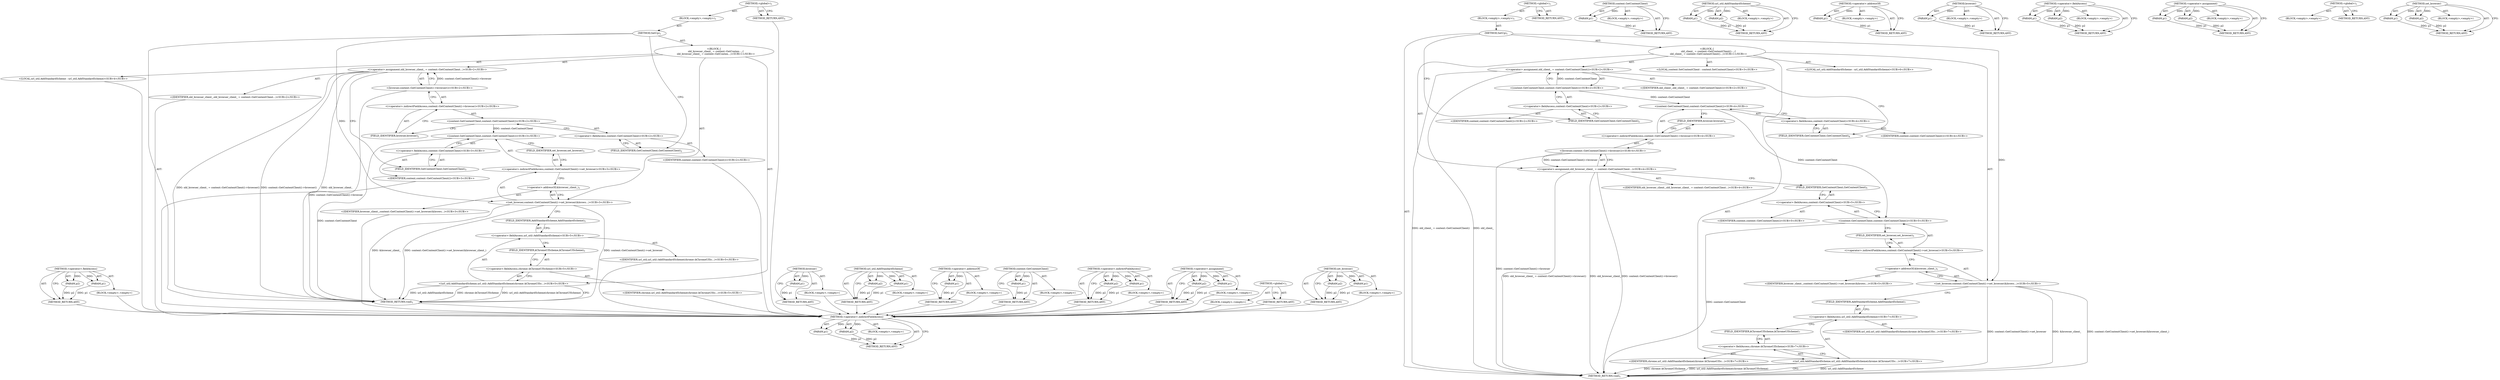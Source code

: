 digraph "set_browser" {
vulnerable_71 [label=<(METHOD,&lt;operator&gt;.fieldAccess)>];
vulnerable_72 [label=<(PARAM,p1)>];
vulnerable_73 [label=<(PARAM,p2)>];
vulnerable_74 [label=<(BLOCK,&lt;empty&gt;,&lt;empty&gt;)>];
vulnerable_75 [label=<(METHOD_RETURN,ANY)>];
vulnerable_6 [label=<(METHOD,&lt;global&gt;)<SUB>1</SUB>>];
vulnerable_7 [label=<(BLOCK,&lt;empty&gt;,&lt;empty&gt;)<SUB>1</SUB>>];
vulnerable_8 [label=<(METHOD,SetUp)<SUB>1</SUB>>];
vulnerable_9 [label="<(BLOCK,{
     old_browser_client_ = content::GetConten...,{
     old_browser_client_ = content::GetConten...)<SUB>1</SUB>>"];
vulnerable_10 [label="<(&lt;operator&gt;.assignment,old_browser_client_ = content::GetContentClient...)<SUB>2</SUB>>"];
vulnerable_11 [label="<(IDENTIFIER,old_browser_client_,old_browser_client_ = content::GetContentClient...)<SUB>2</SUB>>"];
vulnerable_12 [label="<(browser,content::GetContentClient()-&gt;browser())<SUB>2</SUB>>"];
vulnerable_13 [label="<(&lt;operator&gt;.indirectFieldAccess,content::GetContentClient()-&gt;browser)<SUB>2</SUB>>"];
vulnerable_14 [label="<(content.GetContentClient,content::GetContentClient())<SUB>2</SUB>>"];
vulnerable_15 [label="<(&lt;operator&gt;.fieldAccess,content::GetContentClient)<SUB>2</SUB>>"];
vulnerable_16 [label="<(IDENTIFIER,content,content::GetContentClient())<SUB>2</SUB>>"];
vulnerable_17 [label=<(FIELD_IDENTIFIER,GetContentClient,GetContentClient)<SUB>2</SUB>>];
vulnerable_18 [label=<(FIELD_IDENTIFIER,browser,browser)<SUB>2</SUB>>];
vulnerable_19 [label="<(set_browser,content::GetContentClient()-&gt;set_browser(&amp;brows...)<SUB>3</SUB>>"];
vulnerable_20 [label="<(&lt;operator&gt;.indirectFieldAccess,content::GetContentClient()-&gt;set_browser)<SUB>3</SUB>>"];
vulnerable_21 [label="<(content.GetContentClient,content::GetContentClient())<SUB>3</SUB>>"];
vulnerable_22 [label="<(&lt;operator&gt;.fieldAccess,content::GetContentClient)<SUB>3</SUB>>"];
vulnerable_23 [label="<(IDENTIFIER,content,content::GetContentClient())<SUB>3</SUB>>"];
vulnerable_24 [label=<(FIELD_IDENTIFIER,GetContentClient,GetContentClient)<SUB>3</SUB>>];
vulnerable_25 [label=<(FIELD_IDENTIFIER,set_browser,set_browser)<SUB>3</SUB>>];
vulnerable_26 [label=<(&lt;operator&gt;.addressOf,&amp;browser_client_)<SUB>3</SUB>>];
vulnerable_27 [label="<(IDENTIFIER,browser_client_,content::GetContentClient()-&gt;set_browser(&amp;brows...)<SUB>3</SUB>>"];
vulnerable_28 [label="<(LOCAL,url_util.AddStandardScheme : url_util.AddStandardScheme)<SUB>4</SUB>>"];
vulnerable_29 [label="<(url_util.AddStandardScheme,url_util::AddStandardScheme(chrome::kChromeUISc...)<SUB>5</SUB>>"];
vulnerable_30 [label="<(&lt;operator&gt;.fieldAccess,url_util::AddStandardScheme)<SUB>5</SUB>>"];
vulnerable_31 [label="<(IDENTIFIER,url_util,url_util::AddStandardScheme(chrome::kChromeUISc...)<SUB>5</SUB>>"];
vulnerable_32 [label=<(FIELD_IDENTIFIER,AddStandardScheme,AddStandardScheme)<SUB>5</SUB>>];
vulnerable_33 [label="<(&lt;operator&gt;.fieldAccess,chrome::kChromeUIScheme)<SUB>5</SUB>>"];
vulnerable_34 [label="<(IDENTIFIER,chrome,url_util::AddStandardScheme(chrome::kChromeUISc...)<SUB>5</SUB>>"];
vulnerable_35 [label=<(FIELD_IDENTIFIER,kChromeUIScheme,kChromeUIScheme)<SUB>5</SUB>>];
vulnerable_36 [label=<(METHOD_RETURN,void)<SUB>1</SUB>>];
vulnerable_38 [label=<(METHOD_RETURN,ANY)<SUB>1</SUB>>];
vulnerable_58 [label=<(METHOD,browser)>];
vulnerable_59 [label=<(PARAM,p1)>];
vulnerable_60 [label=<(BLOCK,&lt;empty&gt;,&lt;empty&gt;)>];
vulnerable_61 [label=<(METHOD_RETURN,ANY)>];
vulnerable_85 [label=<(METHOD,url_util.AddStandardScheme)>];
vulnerable_86 [label=<(PARAM,p1)>];
vulnerable_87 [label=<(PARAM,p2)>];
vulnerable_88 [label=<(BLOCK,&lt;empty&gt;,&lt;empty&gt;)>];
vulnerable_89 [label=<(METHOD_RETURN,ANY)>];
vulnerable_81 [label=<(METHOD,&lt;operator&gt;.addressOf)>];
vulnerable_82 [label=<(PARAM,p1)>];
vulnerable_83 [label=<(BLOCK,&lt;empty&gt;,&lt;empty&gt;)>];
vulnerable_84 [label=<(METHOD_RETURN,ANY)>];
vulnerable_67 [label=<(METHOD,content.GetContentClient)>];
vulnerable_68 [label=<(PARAM,p1)>];
vulnerable_69 [label=<(BLOCK,&lt;empty&gt;,&lt;empty&gt;)>];
vulnerable_70 [label=<(METHOD_RETURN,ANY)>];
vulnerable_62 [label=<(METHOD,&lt;operator&gt;.indirectFieldAccess)>];
vulnerable_63 [label=<(PARAM,p1)>];
vulnerable_64 [label=<(PARAM,p2)>];
vulnerable_65 [label=<(BLOCK,&lt;empty&gt;,&lt;empty&gt;)>];
vulnerable_66 [label=<(METHOD_RETURN,ANY)>];
vulnerable_53 [label=<(METHOD,&lt;operator&gt;.assignment)>];
vulnerable_54 [label=<(PARAM,p1)>];
vulnerable_55 [label=<(PARAM,p2)>];
vulnerable_56 [label=<(BLOCK,&lt;empty&gt;,&lt;empty&gt;)>];
vulnerable_57 [label=<(METHOD_RETURN,ANY)>];
vulnerable_47 [label=<(METHOD,&lt;global&gt;)<SUB>1</SUB>>];
vulnerable_48 [label=<(BLOCK,&lt;empty&gt;,&lt;empty&gt;)>];
vulnerable_49 [label=<(METHOD_RETURN,ANY)>];
vulnerable_76 [label=<(METHOD,set_browser)>];
vulnerable_77 [label=<(PARAM,p1)>];
vulnerable_78 [label=<(PARAM,p2)>];
vulnerable_79 [label=<(BLOCK,&lt;empty&gt;,&lt;empty&gt;)>];
vulnerable_80 [label=<(METHOD_RETURN,ANY)>];
fixed_80 [label=<(METHOD,&lt;operator&gt;.indirectFieldAccess)>];
fixed_81 [label=<(PARAM,p1)>];
fixed_82 [label=<(PARAM,p2)>];
fixed_83 [label=<(BLOCK,&lt;empty&gt;,&lt;empty&gt;)>];
fixed_84 [label=<(METHOD_RETURN,ANY)>];
fixed_6 [label=<(METHOD,&lt;global&gt;)<SUB>1</SUB>>];
fixed_7 [label=<(BLOCK,&lt;empty&gt;,&lt;empty&gt;)<SUB>1</SUB>>];
fixed_8 [label=<(METHOD,SetUp)<SUB>1</SUB>>];
fixed_9 [label="<(BLOCK,{
    old_client_ = content::GetContentClient()...,{
    old_client_ = content::GetContentClient()...)<SUB>1</SUB>>"];
fixed_10 [label="<(&lt;operator&gt;.assignment,old_client_ = content::GetContentClient())<SUB>2</SUB>>"];
fixed_11 [label="<(IDENTIFIER,old_client_,old_client_ = content::GetContentClient())<SUB>2</SUB>>"];
fixed_12 [label="<(content.GetContentClient,content::GetContentClient())<SUB>2</SUB>>"];
fixed_13 [label="<(&lt;operator&gt;.fieldAccess,content::GetContentClient)<SUB>2</SUB>>"];
fixed_14 [label="<(IDENTIFIER,content,content::GetContentClient())<SUB>2</SUB>>"];
fixed_15 [label=<(FIELD_IDENTIFIER,GetContentClient,GetContentClient)<SUB>2</SUB>>];
fixed_16 [label="<(LOCAL,content.SetContentClient : content.SetContentClient)<SUB>3</SUB>>"];
fixed_17 [label="<(&lt;operator&gt;.assignment,old_browser_client_ = content::GetContentClient...)<SUB>4</SUB>>"];
fixed_18 [label="<(IDENTIFIER,old_browser_client_,old_browser_client_ = content::GetContentClient...)<SUB>4</SUB>>"];
fixed_19 [label="<(browser,content::GetContentClient()-&gt;browser())<SUB>4</SUB>>"];
fixed_20 [label="<(&lt;operator&gt;.indirectFieldAccess,content::GetContentClient()-&gt;browser)<SUB>4</SUB>>"];
fixed_21 [label="<(content.GetContentClient,content::GetContentClient())<SUB>4</SUB>>"];
fixed_22 [label="<(&lt;operator&gt;.fieldAccess,content::GetContentClient)<SUB>4</SUB>>"];
fixed_23 [label="<(IDENTIFIER,content,content::GetContentClient())<SUB>4</SUB>>"];
fixed_24 [label=<(FIELD_IDENTIFIER,GetContentClient,GetContentClient)<SUB>4</SUB>>];
fixed_25 [label=<(FIELD_IDENTIFIER,browser,browser)<SUB>4</SUB>>];
fixed_26 [label="<(set_browser,content::GetContentClient()-&gt;set_browser(&amp;brows...)<SUB>5</SUB>>"];
fixed_27 [label="<(&lt;operator&gt;.indirectFieldAccess,content::GetContentClient()-&gt;set_browser)<SUB>5</SUB>>"];
fixed_28 [label="<(content.GetContentClient,content::GetContentClient())<SUB>5</SUB>>"];
fixed_29 [label="<(&lt;operator&gt;.fieldAccess,content::GetContentClient)<SUB>5</SUB>>"];
fixed_30 [label="<(IDENTIFIER,content,content::GetContentClient())<SUB>5</SUB>>"];
fixed_31 [label=<(FIELD_IDENTIFIER,GetContentClient,GetContentClient)<SUB>5</SUB>>];
fixed_32 [label=<(FIELD_IDENTIFIER,set_browser,set_browser)<SUB>5</SUB>>];
fixed_33 [label=<(&lt;operator&gt;.addressOf,&amp;browser_client_)<SUB>5</SUB>>];
fixed_34 [label="<(IDENTIFIER,browser_client_,content::GetContentClient()-&gt;set_browser(&amp;brows...)<SUB>5</SUB>>"];
fixed_35 [label="<(LOCAL,url_util.AddStandardScheme : url_util.AddStandardScheme)<SUB>6</SUB>>"];
fixed_36 [label="<(url_util.AddStandardScheme,url_util::AddStandardScheme(chrome::kChromeUISc...)<SUB>7</SUB>>"];
fixed_37 [label="<(&lt;operator&gt;.fieldAccess,url_util::AddStandardScheme)<SUB>7</SUB>>"];
fixed_38 [label="<(IDENTIFIER,url_util,url_util::AddStandardScheme(chrome::kChromeUISc...)<SUB>7</SUB>>"];
fixed_39 [label=<(FIELD_IDENTIFIER,AddStandardScheme,AddStandardScheme)<SUB>7</SUB>>];
fixed_40 [label="<(&lt;operator&gt;.fieldAccess,chrome::kChromeUIScheme)<SUB>7</SUB>>"];
fixed_41 [label="<(IDENTIFIER,chrome,url_util::AddStandardScheme(chrome::kChromeUISc...)<SUB>7</SUB>>"];
fixed_42 [label=<(FIELD_IDENTIFIER,kChromeUIScheme,kChromeUIScheme)<SUB>7</SUB>>];
fixed_43 [label=<(METHOD_RETURN,void)<SUB>1</SUB>>];
fixed_45 [label=<(METHOD_RETURN,ANY)<SUB>1</SUB>>];
fixed_67 [label=<(METHOD,content.GetContentClient)>];
fixed_68 [label=<(PARAM,p1)>];
fixed_69 [label=<(BLOCK,&lt;empty&gt;,&lt;empty&gt;)>];
fixed_70 [label=<(METHOD_RETURN,ANY)>];
fixed_94 [label=<(METHOD,url_util.AddStandardScheme)>];
fixed_95 [label=<(PARAM,p1)>];
fixed_96 [label=<(PARAM,p2)>];
fixed_97 [label=<(BLOCK,&lt;empty&gt;,&lt;empty&gt;)>];
fixed_98 [label=<(METHOD_RETURN,ANY)>];
fixed_90 [label=<(METHOD,&lt;operator&gt;.addressOf)>];
fixed_91 [label=<(PARAM,p1)>];
fixed_92 [label=<(BLOCK,&lt;empty&gt;,&lt;empty&gt;)>];
fixed_93 [label=<(METHOD_RETURN,ANY)>];
fixed_76 [label=<(METHOD,browser)>];
fixed_77 [label=<(PARAM,p1)>];
fixed_78 [label=<(BLOCK,&lt;empty&gt;,&lt;empty&gt;)>];
fixed_79 [label=<(METHOD_RETURN,ANY)>];
fixed_71 [label=<(METHOD,&lt;operator&gt;.fieldAccess)>];
fixed_72 [label=<(PARAM,p1)>];
fixed_73 [label=<(PARAM,p2)>];
fixed_74 [label=<(BLOCK,&lt;empty&gt;,&lt;empty&gt;)>];
fixed_75 [label=<(METHOD_RETURN,ANY)>];
fixed_62 [label=<(METHOD,&lt;operator&gt;.assignment)>];
fixed_63 [label=<(PARAM,p1)>];
fixed_64 [label=<(PARAM,p2)>];
fixed_65 [label=<(BLOCK,&lt;empty&gt;,&lt;empty&gt;)>];
fixed_66 [label=<(METHOD_RETURN,ANY)>];
fixed_56 [label=<(METHOD,&lt;global&gt;)<SUB>1</SUB>>];
fixed_57 [label=<(BLOCK,&lt;empty&gt;,&lt;empty&gt;)>];
fixed_58 [label=<(METHOD_RETURN,ANY)>];
fixed_85 [label=<(METHOD,set_browser)>];
fixed_86 [label=<(PARAM,p1)>];
fixed_87 [label=<(PARAM,p2)>];
fixed_88 [label=<(BLOCK,&lt;empty&gt;,&lt;empty&gt;)>];
fixed_89 [label=<(METHOD_RETURN,ANY)>];
vulnerable_71 -> vulnerable_72  [key=0, label="AST: "];
vulnerable_71 -> vulnerable_72  [key=1, label="DDG: "];
vulnerable_71 -> vulnerable_74  [key=0, label="AST: "];
vulnerable_71 -> vulnerable_73  [key=0, label="AST: "];
vulnerable_71 -> vulnerable_73  [key=1, label="DDG: "];
vulnerable_71 -> vulnerable_75  [key=0, label="AST: "];
vulnerable_71 -> vulnerable_75  [key=1, label="CFG: "];
vulnerable_72 -> vulnerable_75  [key=0, label="DDG: p1"];
vulnerable_73 -> vulnerable_75  [key=0, label="DDG: p2"];
vulnerable_74 -> fixed_80  [key=0];
vulnerable_75 -> fixed_80  [key=0];
vulnerable_6 -> vulnerable_7  [key=0, label="AST: "];
vulnerable_6 -> vulnerable_38  [key=0, label="AST: "];
vulnerable_6 -> vulnerable_38  [key=1, label="CFG: "];
vulnerable_7 -> vulnerable_8  [key=0, label="AST: "];
vulnerable_8 -> vulnerable_9  [key=0, label="AST: "];
vulnerable_8 -> vulnerable_36  [key=0, label="AST: "];
vulnerable_8 -> vulnerable_17  [key=0, label="CFG: "];
vulnerable_8 -> vulnerable_19  [key=0, label="DDG: "];
vulnerable_9 -> vulnerable_10  [key=0, label="AST: "];
vulnerable_9 -> vulnerable_19  [key=0, label="AST: "];
vulnerable_9 -> vulnerable_28  [key=0, label="AST: "];
vulnerable_9 -> vulnerable_29  [key=0, label="AST: "];
vulnerable_10 -> vulnerable_11  [key=0, label="AST: "];
vulnerable_10 -> vulnerable_12  [key=0, label="AST: "];
vulnerable_10 -> vulnerable_24  [key=0, label="CFG: "];
vulnerable_10 -> vulnerable_36  [key=0, label="DDG: content::GetContentClient()-&gt;browser()"];
vulnerable_10 -> vulnerable_36  [key=1, label="DDG: old_browser_client_ = content::GetContentClient()-&gt;browser()"];
vulnerable_10 -> vulnerable_36  [key=2, label="DDG: old_browser_client_"];
vulnerable_11 -> fixed_80  [key=0];
vulnerable_12 -> vulnerable_13  [key=0, label="AST: "];
vulnerable_12 -> vulnerable_10  [key=0, label="CFG: "];
vulnerable_12 -> vulnerable_10  [key=1, label="DDG: content::GetContentClient()-&gt;browser"];
vulnerable_12 -> vulnerable_36  [key=0, label="DDG: content::GetContentClient()-&gt;browser"];
vulnerable_13 -> vulnerable_14  [key=0, label="AST: "];
vulnerable_13 -> vulnerable_18  [key=0, label="AST: "];
vulnerable_13 -> vulnerable_12  [key=0, label="CFG: "];
vulnerable_14 -> vulnerable_15  [key=0, label="AST: "];
vulnerable_14 -> vulnerable_18  [key=0, label="CFG: "];
vulnerable_14 -> vulnerable_21  [key=0, label="DDG: content::GetContentClient"];
vulnerable_15 -> vulnerable_16  [key=0, label="AST: "];
vulnerable_15 -> vulnerable_17  [key=0, label="AST: "];
vulnerable_15 -> vulnerable_14  [key=0, label="CFG: "];
vulnerable_16 -> fixed_80  [key=0];
vulnerable_17 -> vulnerable_15  [key=0, label="CFG: "];
vulnerable_18 -> vulnerable_13  [key=0, label="CFG: "];
vulnerable_19 -> vulnerable_20  [key=0, label="AST: "];
vulnerable_19 -> vulnerable_26  [key=0, label="AST: "];
vulnerable_19 -> vulnerable_32  [key=0, label="CFG: "];
vulnerable_19 -> vulnerable_36  [key=0, label="DDG: content::GetContentClient()-&gt;set_browser"];
vulnerable_19 -> vulnerable_36  [key=1, label="DDG: &amp;browser_client_"];
vulnerable_19 -> vulnerable_36  [key=2, label="DDG: content::GetContentClient()-&gt;set_browser(&amp;browser_client_)"];
vulnerable_20 -> vulnerable_21  [key=0, label="AST: "];
vulnerable_20 -> vulnerable_25  [key=0, label="AST: "];
vulnerable_20 -> vulnerable_26  [key=0, label="CFG: "];
vulnerable_21 -> vulnerable_22  [key=0, label="AST: "];
vulnerable_21 -> vulnerable_25  [key=0, label="CFG: "];
vulnerable_21 -> vulnerable_36  [key=0, label="DDG: content::GetContentClient"];
vulnerable_22 -> vulnerable_23  [key=0, label="AST: "];
vulnerable_22 -> vulnerable_24  [key=0, label="AST: "];
vulnerable_22 -> vulnerable_21  [key=0, label="CFG: "];
vulnerable_23 -> fixed_80  [key=0];
vulnerable_24 -> vulnerable_22  [key=0, label="CFG: "];
vulnerable_25 -> vulnerable_20  [key=0, label="CFG: "];
vulnerable_26 -> vulnerable_27  [key=0, label="AST: "];
vulnerable_26 -> vulnerable_19  [key=0, label="CFG: "];
vulnerable_27 -> fixed_80  [key=0];
vulnerable_28 -> fixed_80  [key=0];
vulnerable_29 -> vulnerable_30  [key=0, label="AST: "];
vulnerable_29 -> vulnerable_33  [key=0, label="AST: "];
vulnerable_29 -> vulnerable_36  [key=0, label="CFG: "];
vulnerable_29 -> vulnerable_36  [key=1, label="DDG: url_util::AddStandardScheme"];
vulnerable_29 -> vulnerable_36  [key=2, label="DDG: chrome::kChromeUIScheme"];
vulnerable_29 -> vulnerable_36  [key=3, label="DDG: url_util::AddStandardScheme(chrome::kChromeUIScheme)"];
vulnerable_30 -> vulnerable_31  [key=0, label="AST: "];
vulnerable_30 -> vulnerable_32  [key=0, label="AST: "];
vulnerable_30 -> vulnerable_35  [key=0, label="CFG: "];
vulnerable_31 -> fixed_80  [key=0];
vulnerable_32 -> vulnerable_30  [key=0, label="CFG: "];
vulnerable_33 -> vulnerable_34  [key=0, label="AST: "];
vulnerable_33 -> vulnerable_35  [key=0, label="AST: "];
vulnerable_33 -> vulnerable_29  [key=0, label="CFG: "];
vulnerable_34 -> fixed_80  [key=0];
vulnerable_35 -> vulnerable_33  [key=0, label="CFG: "];
vulnerable_36 -> fixed_80  [key=0];
vulnerable_38 -> fixed_80  [key=0];
vulnerable_58 -> vulnerable_59  [key=0, label="AST: "];
vulnerable_58 -> vulnerable_59  [key=1, label="DDG: "];
vulnerable_58 -> vulnerable_60  [key=0, label="AST: "];
vulnerable_58 -> vulnerable_61  [key=0, label="AST: "];
vulnerable_58 -> vulnerable_61  [key=1, label="CFG: "];
vulnerable_59 -> vulnerable_61  [key=0, label="DDG: p1"];
vulnerable_60 -> fixed_80  [key=0];
vulnerable_61 -> fixed_80  [key=0];
vulnerable_85 -> vulnerable_86  [key=0, label="AST: "];
vulnerable_85 -> vulnerable_86  [key=1, label="DDG: "];
vulnerable_85 -> vulnerable_88  [key=0, label="AST: "];
vulnerable_85 -> vulnerable_87  [key=0, label="AST: "];
vulnerable_85 -> vulnerable_87  [key=1, label="DDG: "];
vulnerable_85 -> vulnerable_89  [key=0, label="AST: "];
vulnerable_85 -> vulnerable_89  [key=1, label="CFG: "];
vulnerable_86 -> vulnerable_89  [key=0, label="DDG: p1"];
vulnerable_87 -> vulnerable_89  [key=0, label="DDG: p2"];
vulnerable_88 -> fixed_80  [key=0];
vulnerable_89 -> fixed_80  [key=0];
vulnerable_81 -> vulnerable_82  [key=0, label="AST: "];
vulnerable_81 -> vulnerable_82  [key=1, label="DDG: "];
vulnerable_81 -> vulnerable_83  [key=0, label="AST: "];
vulnerable_81 -> vulnerable_84  [key=0, label="AST: "];
vulnerable_81 -> vulnerable_84  [key=1, label="CFG: "];
vulnerable_82 -> vulnerable_84  [key=0, label="DDG: p1"];
vulnerable_83 -> fixed_80  [key=0];
vulnerable_84 -> fixed_80  [key=0];
vulnerable_67 -> vulnerable_68  [key=0, label="AST: "];
vulnerable_67 -> vulnerable_68  [key=1, label="DDG: "];
vulnerable_67 -> vulnerable_69  [key=0, label="AST: "];
vulnerable_67 -> vulnerable_70  [key=0, label="AST: "];
vulnerable_67 -> vulnerable_70  [key=1, label="CFG: "];
vulnerable_68 -> vulnerable_70  [key=0, label="DDG: p1"];
vulnerable_69 -> fixed_80  [key=0];
vulnerable_70 -> fixed_80  [key=0];
vulnerable_62 -> vulnerable_63  [key=0, label="AST: "];
vulnerable_62 -> vulnerable_63  [key=1, label="DDG: "];
vulnerable_62 -> vulnerable_65  [key=0, label="AST: "];
vulnerable_62 -> vulnerable_64  [key=0, label="AST: "];
vulnerable_62 -> vulnerable_64  [key=1, label="DDG: "];
vulnerable_62 -> vulnerable_66  [key=0, label="AST: "];
vulnerable_62 -> vulnerable_66  [key=1, label="CFG: "];
vulnerable_63 -> vulnerable_66  [key=0, label="DDG: p1"];
vulnerable_64 -> vulnerable_66  [key=0, label="DDG: p2"];
vulnerable_65 -> fixed_80  [key=0];
vulnerable_66 -> fixed_80  [key=0];
vulnerable_53 -> vulnerable_54  [key=0, label="AST: "];
vulnerable_53 -> vulnerable_54  [key=1, label="DDG: "];
vulnerable_53 -> vulnerable_56  [key=0, label="AST: "];
vulnerable_53 -> vulnerable_55  [key=0, label="AST: "];
vulnerable_53 -> vulnerable_55  [key=1, label="DDG: "];
vulnerable_53 -> vulnerable_57  [key=0, label="AST: "];
vulnerable_53 -> vulnerable_57  [key=1, label="CFG: "];
vulnerable_54 -> vulnerable_57  [key=0, label="DDG: p1"];
vulnerable_55 -> vulnerable_57  [key=0, label="DDG: p2"];
vulnerable_56 -> fixed_80  [key=0];
vulnerable_57 -> fixed_80  [key=0];
vulnerable_47 -> vulnerable_48  [key=0, label="AST: "];
vulnerable_47 -> vulnerable_49  [key=0, label="AST: "];
vulnerable_47 -> vulnerable_49  [key=1, label="CFG: "];
vulnerable_48 -> fixed_80  [key=0];
vulnerable_49 -> fixed_80  [key=0];
vulnerable_76 -> vulnerable_77  [key=0, label="AST: "];
vulnerable_76 -> vulnerable_77  [key=1, label="DDG: "];
vulnerable_76 -> vulnerable_79  [key=0, label="AST: "];
vulnerable_76 -> vulnerable_78  [key=0, label="AST: "];
vulnerable_76 -> vulnerable_78  [key=1, label="DDG: "];
vulnerable_76 -> vulnerable_80  [key=0, label="AST: "];
vulnerable_76 -> vulnerable_80  [key=1, label="CFG: "];
vulnerable_77 -> vulnerable_80  [key=0, label="DDG: p1"];
vulnerable_78 -> vulnerable_80  [key=0, label="DDG: p2"];
vulnerable_79 -> fixed_80  [key=0];
vulnerable_80 -> fixed_80  [key=0];
fixed_80 -> fixed_81  [key=0, label="AST: "];
fixed_80 -> fixed_81  [key=1, label="DDG: "];
fixed_80 -> fixed_83  [key=0, label="AST: "];
fixed_80 -> fixed_82  [key=0, label="AST: "];
fixed_80 -> fixed_82  [key=1, label="DDG: "];
fixed_80 -> fixed_84  [key=0, label="AST: "];
fixed_80 -> fixed_84  [key=1, label="CFG: "];
fixed_81 -> fixed_84  [key=0, label="DDG: p1"];
fixed_82 -> fixed_84  [key=0, label="DDG: p2"];
fixed_6 -> fixed_7  [key=0, label="AST: "];
fixed_6 -> fixed_45  [key=0, label="AST: "];
fixed_6 -> fixed_45  [key=1, label="CFG: "];
fixed_7 -> fixed_8  [key=0, label="AST: "];
fixed_8 -> fixed_9  [key=0, label="AST: "];
fixed_8 -> fixed_43  [key=0, label="AST: "];
fixed_8 -> fixed_15  [key=0, label="CFG: "];
fixed_8 -> fixed_26  [key=0, label="DDG: "];
fixed_9 -> fixed_10  [key=0, label="AST: "];
fixed_9 -> fixed_16  [key=0, label="AST: "];
fixed_9 -> fixed_17  [key=0, label="AST: "];
fixed_9 -> fixed_26  [key=0, label="AST: "];
fixed_9 -> fixed_35  [key=0, label="AST: "];
fixed_9 -> fixed_36  [key=0, label="AST: "];
fixed_10 -> fixed_11  [key=0, label="AST: "];
fixed_10 -> fixed_12  [key=0, label="AST: "];
fixed_10 -> fixed_24  [key=0, label="CFG: "];
fixed_10 -> fixed_43  [key=0, label="DDG: old_client_ = content::GetContentClient()"];
fixed_10 -> fixed_43  [key=1, label="DDG: old_client_"];
fixed_12 -> fixed_13  [key=0, label="AST: "];
fixed_12 -> fixed_10  [key=0, label="CFG: "];
fixed_12 -> fixed_10  [key=1, label="DDG: content::GetContentClient"];
fixed_12 -> fixed_21  [key=0, label="DDG: content::GetContentClient"];
fixed_13 -> fixed_14  [key=0, label="AST: "];
fixed_13 -> fixed_15  [key=0, label="AST: "];
fixed_13 -> fixed_12  [key=0, label="CFG: "];
fixed_15 -> fixed_13  [key=0, label="CFG: "];
fixed_17 -> fixed_18  [key=0, label="AST: "];
fixed_17 -> fixed_19  [key=0, label="AST: "];
fixed_17 -> fixed_31  [key=0, label="CFG: "];
fixed_17 -> fixed_43  [key=0, label="DDG: content::GetContentClient()-&gt;browser()"];
fixed_17 -> fixed_43  [key=1, label="DDG: old_browser_client_ = content::GetContentClient()-&gt;browser()"];
fixed_17 -> fixed_43  [key=2, label="DDG: old_browser_client_"];
fixed_19 -> fixed_20  [key=0, label="AST: "];
fixed_19 -> fixed_17  [key=0, label="CFG: "];
fixed_19 -> fixed_17  [key=1, label="DDG: content::GetContentClient()-&gt;browser"];
fixed_19 -> fixed_43  [key=0, label="DDG: content::GetContentClient()-&gt;browser"];
fixed_20 -> fixed_21  [key=0, label="AST: "];
fixed_20 -> fixed_25  [key=0, label="AST: "];
fixed_20 -> fixed_19  [key=0, label="CFG: "];
fixed_21 -> fixed_22  [key=0, label="AST: "];
fixed_21 -> fixed_25  [key=0, label="CFG: "];
fixed_21 -> fixed_28  [key=0, label="DDG: content::GetContentClient"];
fixed_22 -> fixed_23  [key=0, label="AST: "];
fixed_22 -> fixed_24  [key=0, label="AST: "];
fixed_22 -> fixed_21  [key=0, label="CFG: "];
fixed_24 -> fixed_22  [key=0, label="CFG: "];
fixed_25 -> fixed_20  [key=0, label="CFG: "];
fixed_26 -> fixed_27  [key=0, label="AST: "];
fixed_26 -> fixed_33  [key=0, label="AST: "];
fixed_26 -> fixed_39  [key=0, label="CFG: "];
fixed_26 -> fixed_43  [key=0, label="DDG: content::GetContentClient()-&gt;set_browser"];
fixed_26 -> fixed_43  [key=1, label="DDG: &amp;browser_client_"];
fixed_26 -> fixed_43  [key=2, label="DDG: content::GetContentClient()-&gt;set_browser(&amp;browser_client_)"];
fixed_27 -> fixed_28  [key=0, label="AST: "];
fixed_27 -> fixed_32  [key=0, label="AST: "];
fixed_27 -> fixed_33  [key=0, label="CFG: "];
fixed_28 -> fixed_29  [key=0, label="AST: "];
fixed_28 -> fixed_32  [key=0, label="CFG: "];
fixed_28 -> fixed_43  [key=0, label="DDG: content::GetContentClient"];
fixed_29 -> fixed_30  [key=0, label="AST: "];
fixed_29 -> fixed_31  [key=0, label="AST: "];
fixed_29 -> fixed_28  [key=0, label="CFG: "];
fixed_31 -> fixed_29  [key=0, label="CFG: "];
fixed_32 -> fixed_27  [key=0, label="CFG: "];
fixed_33 -> fixed_34  [key=0, label="AST: "];
fixed_33 -> fixed_26  [key=0, label="CFG: "];
fixed_36 -> fixed_37  [key=0, label="AST: "];
fixed_36 -> fixed_40  [key=0, label="AST: "];
fixed_36 -> fixed_43  [key=0, label="CFG: "];
fixed_36 -> fixed_43  [key=1, label="DDG: url_util::AddStandardScheme"];
fixed_36 -> fixed_43  [key=2, label="DDG: chrome::kChromeUIScheme"];
fixed_36 -> fixed_43  [key=3, label="DDG: url_util::AddStandardScheme(chrome::kChromeUIScheme)"];
fixed_37 -> fixed_38  [key=0, label="AST: "];
fixed_37 -> fixed_39  [key=0, label="AST: "];
fixed_37 -> fixed_42  [key=0, label="CFG: "];
fixed_39 -> fixed_37  [key=0, label="CFG: "];
fixed_40 -> fixed_41  [key=0, label="AST: "];
fixed_40 -> fixed_42  [key=0, label="AST: "];
fixed_40 -> fixed_36  [key=0, label="CFG: "];
fixed_42 -> fixed_40  [key=0, label="CFG: "];
fixed_67 -> fixed_68  [key=0, label="AST: "];
fixed_67 -> fixed_68  [key=1, label="DDG: "];
fixed_67 -> fixed_69  [key=0, label="AST: "];
fixed_67 -> fixed_70  [key=0, label="AST: "];
fixed_67 -> fixed_70  [key=1, label="CFG: "];
fixed_68 -> fixed_70  [key=0, label="DDG: p1"];
fixed_94 -> fixed_95  [key=0, label="AST: "];
fixed_94 -> fixed_95  [key=1, label="DDG: "];
fixed_94 -> fixed_97  [key=0, label="AST: "];
fixed_94 -> fixed_96  [key=0, label="AST: "];
fixed_94 -> fixed_96  [key=1, label="DDG: "];
fixed_94 -> fixed_98  [key=0, label="AST: "];
fixed_94 -> fixed_98  [key=1, label="CFG: "];
fixed_95 -> fixed_98  [key=0, label="DDG: p1"];
fixed_96 -> fixed_98  [key=0, label="DDG: p2"];
fixed_90 -> fixed_91  [key=0, label="AST: "];
fixed_90 -> fixed_91  [key=1, label="DDG: "];
fixed_90 -> fixed_92  [key=0, label="AST: "];
fixed_90 -> fixed_93  [key=0, label="AST: "];
fixed_90 -> fixed_93  [key=1, label="CFG: "];
fixed_91 -> fixed_93  [key=0, label="DDG: p1"];
fixed_76 -> fixed_77  [key=0, label="AST: "];
fixed_76 -> fixed_77  [key=1, label="DDG: "];
fixed_76 -> fixed_78  [key=0, label="AST: "];
fixed_76 -> fixed_79  [key=0, label="AST: "];
fixed_76 -> fixed_79  [key=1, label="CFG: "];
fixed_77 -> fixed_79  [key=0, label="DDG: p1"];
fixed_71 -> fixed_72  [key=0, label="AST: "];
fixed_71 -> fixed_72  [key=1, label="DDG: "];
fixed_71 -> fixed_74  [key=0, label="AST: "];
fixed_71 -> fixed_73  [key=0, label="AST: "];
fixed_71 -> fixed_73  [key=1, label="DDG: "];
fixed_71 -> fixed_75  [key=0, label="AST: "];
fixed_71 -> fixed_75  [key=1, label="CFG: "];
fixed_72 -> fixed_75  [key=0, label="DDG: p1"];
fixed_73 -> fixed_75  [key=0, label="DDG: p2"];
fixed_62 -> fixed_63  [key=0, label="AST: "];
fixed_62 -> fixed_63  [key=1, label="DDG: "];
fixed_62 -> fixed_65  [key=0, label="AST: "];
fixed_62 -> fixed_64  [key=0, label="AST: "];
fixed_62 -> fixed_64  [key=1, label="DDG: "];
fixed_62 -> fixed_66  [key=0, label="AST: "];
fixed_62 -> fixed_66  [key=1, label="CFG: "];
fixed_63 -> fixed_66  [key=0, label="DDG: p1"];
fixed_64 -> fixed_66  [key=0, label="DDG: p2"];
fixed_56 -> fixed_57  [key=0, label="AST: "];
fixed_56 -> fixed_58  [key=0, label="AST: "];
fixed_56 -> fixed_58  [key=1, label="CFG: "];
fixed_85 -> fixed_86  [key=0, label="AST: "];
fixed_85 -> fixed_86  [key=1, label="DDG: "];
fixed_85 -> fixed_88  [key=0, label="AST: "];
fixed_85 -> fixed_87  [key=0, label="AST: "];
fixed_85 -> fixed_87  [key=1, label="DDG: "];
fixed_85 -> fixed_89  [key=0, label="AST: "];
fixed_85 -> fixed_89  [key=1, label="CFG: "];
fixed_86 -> fixed_89  [key=0, label="DDG: p1"];
fixed_87 -> fixed_89  [key=0, label="DDG: p2"];
}
